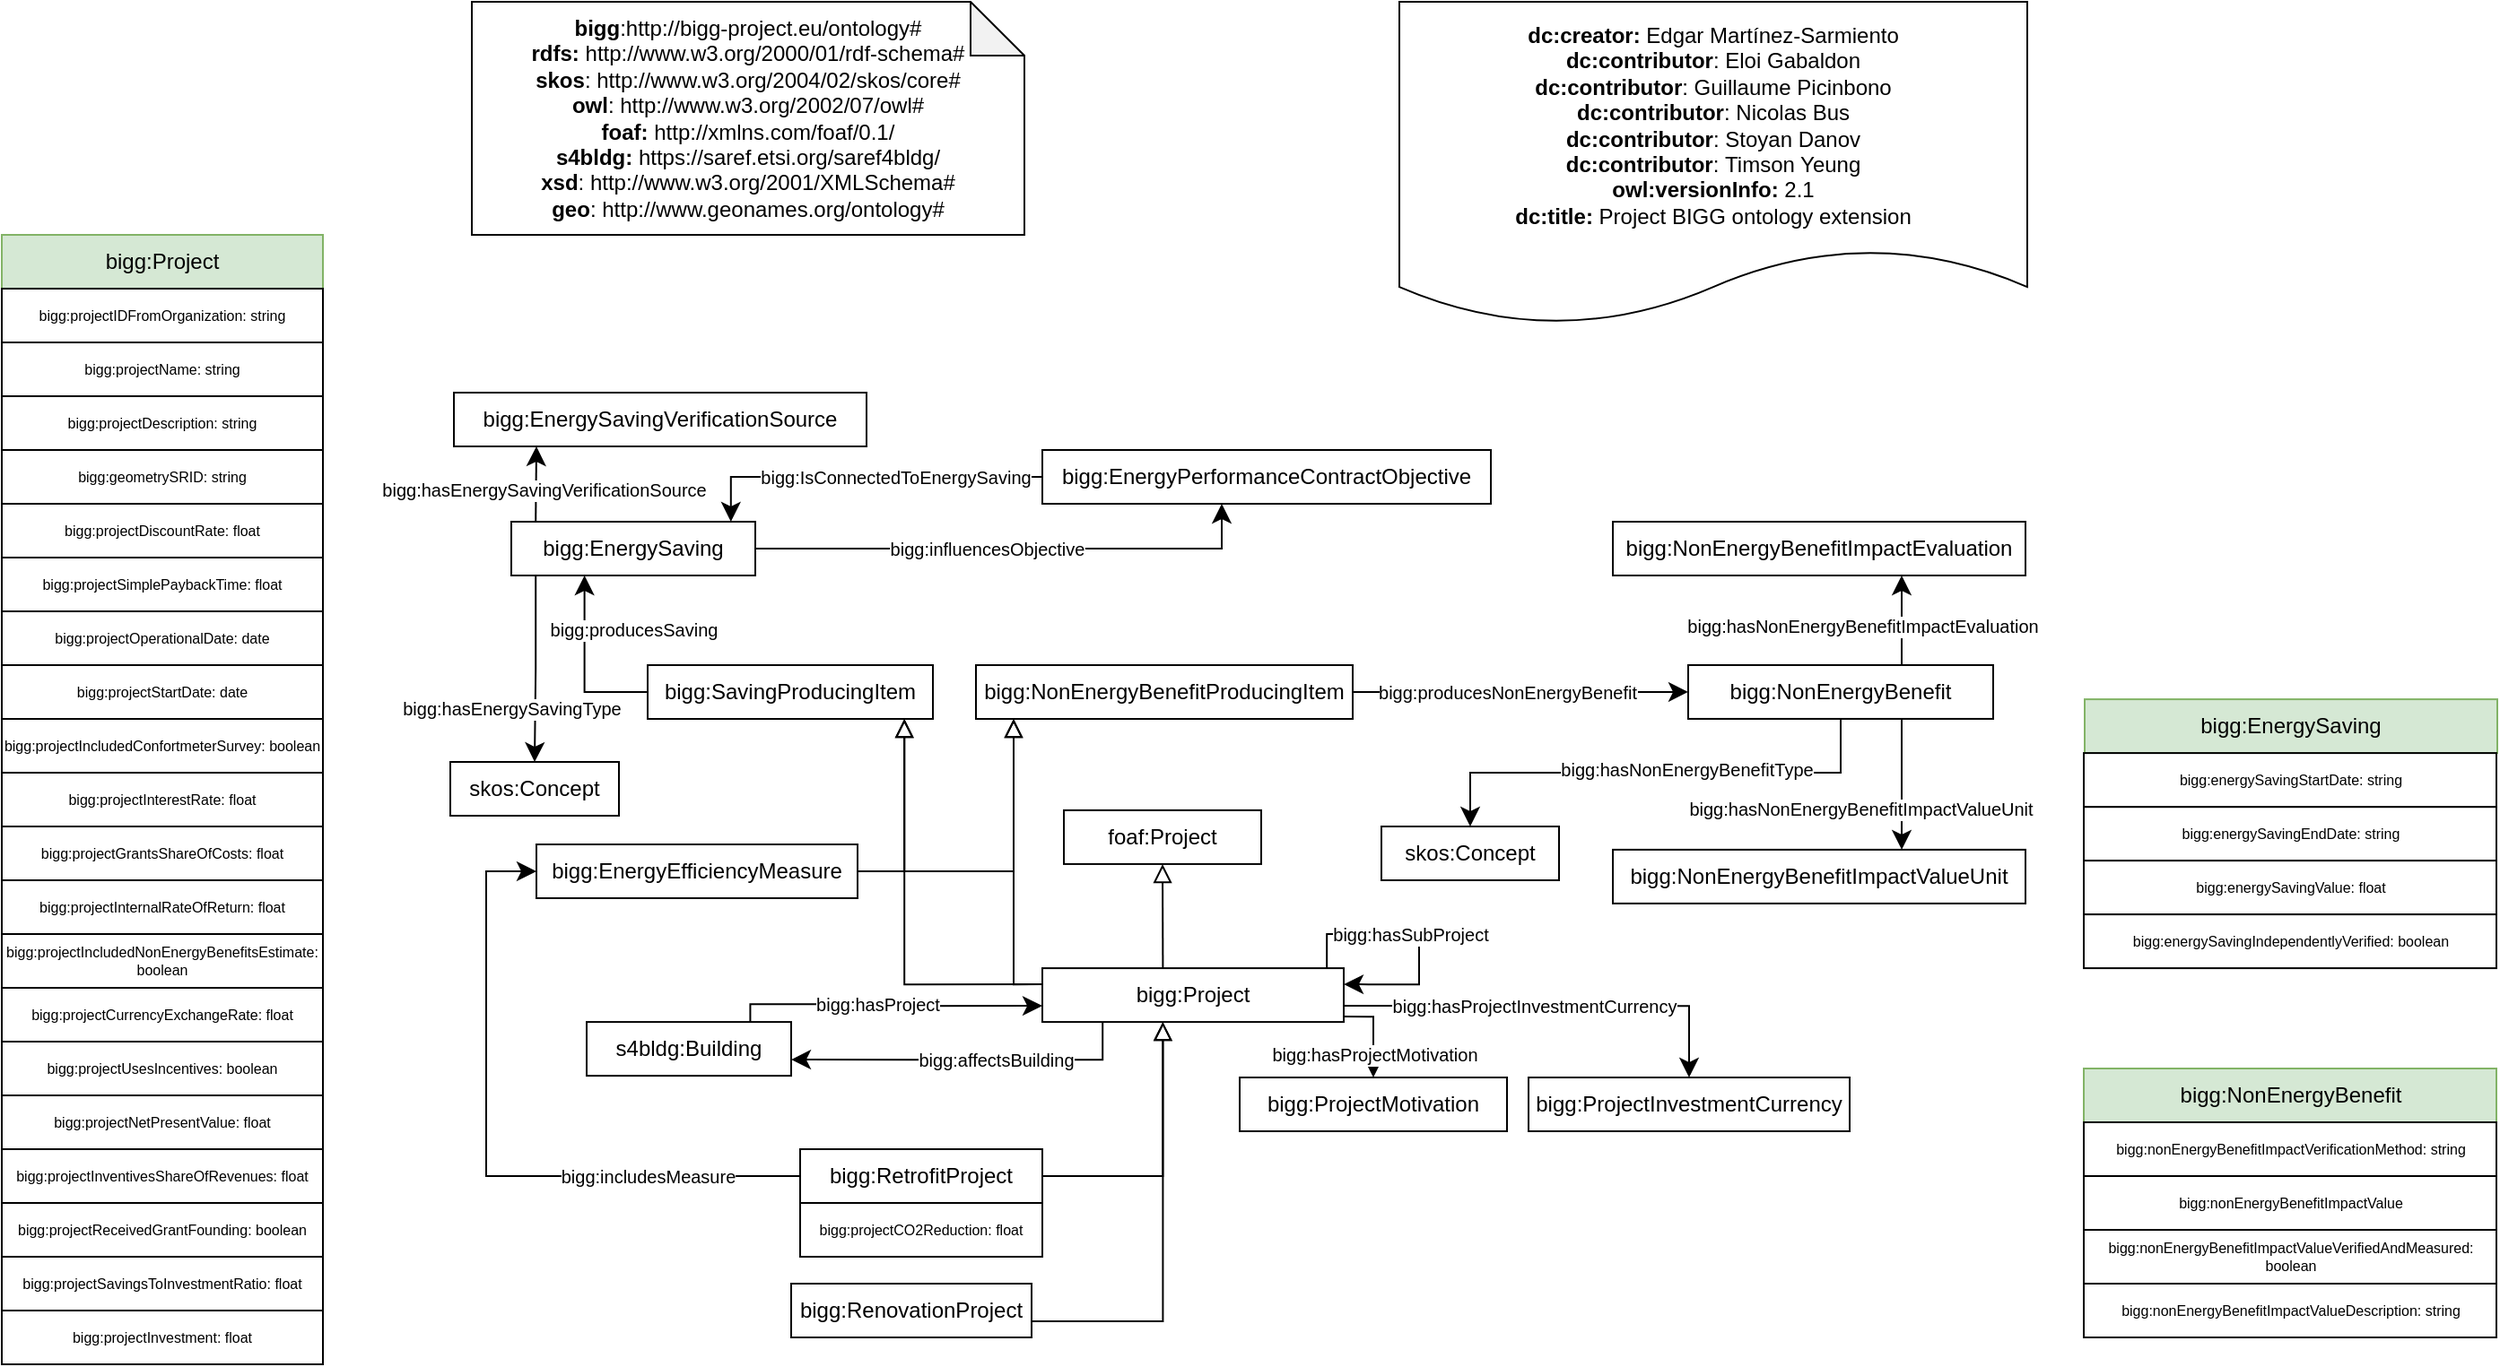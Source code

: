 <mxfile version="20.5.3" type="embed"><diagram id="KgLYHpspB5AZDMCy-aYB" name="Page-1"><mxGraphModel dx="1916" dy="146" grid="1" gridSize="10" guides="1" tooltips="1" connect="1" arrows="1" fold="1" page="1" pageScale="1" pageWidth="827" pageHeight="1169" math="0" shadow="0"><root><mxCell id="0"/><mxCell id="1" parent="0"/><mxCell id="3" value="&lt;div&gt;&lt;b&gt;bigg&lt;/b&gt;:http://bigg-project.eu/ontology#&lt;/div&gt;&lt;div&gt;&lt;/div&gt;&lt;b&gt;rdfs:&lt;/b&gt; http://www.w3.org/2000/01/rdf-schema#&lt;br&gt;&lt;div&gt;&lt;span style=&quot;background-color: initial;&quot;&gt;&lt;b&gt;skos&lt;/b&gt;: http://www.w3.org/2004/02/skos/core#&lt;/span&gt;&lt;br&gt;&lt;/div&gt;&lt;div&gt;&lt;b&gt;owl&lt;/b&gt;: http://www.w3.org/2002/07/owl#&lt;/div&gt;&lt;b&gt;foaf:&amp;nbsp;&lt;/b&gt;http://xmlns.com/foaf/0.1/&lt;br&gt;&lt;b&gt;s4bldg:&amp;nbsp;&lt;/b&gt;https://saref.etsi.org/saref4bldg/&lt;br&gt;&lt;div&gt;&lt;b&gt;xsd&lt;/b&gt;: http://www.w3.org/2001/XMLSchema#&lt;/div&gt;&lt;div&gt;&lt;span style=&quot;background-color: initial;&quot;&gt;&lt;b&gt;geo&lt;/b&gt;: http://www.geonames.org/ontology#&lt;/span&gt;&lt;/div&gt;" style="shape=note;whiteSpace=wrap;html=1;backgroundOutline=1;darkOpacity=0.05;align=center;" parent="1" vertex="1"><mxGeometry x="-418" y="160" width="308" height="130" as="geometry"/></mxCell><mxCell id="189" value="&lt;div style=&quot;&quot;&gt;&lt;b&gt;dc:creator:&lt;/b&gt;&amp;nbsp;Edgar Martínez-Sarmiento&lt;/div&gt;&lt;div style=&quot;&quot;&gt;&lt;b style=&quot;&quot;&gt;dc:contributor&lt;/b&gt;&lt;span style=&quot;&quot;&gt;:&amp;nbsp;Eloi Gabaldon&lt;/span&gt;&lt;/div&gt;&lt;div style=&quot;&quot;&gt;&lt;div style=&quot;&quot;&gt;&lt;b&gt;dc:contributor&lt;/b&gt;:&amp;nbsp;Guillaume Picinbono&lt;br&gt;&lt;/div&gt;&lt;div style=&quot;&quot;&gt;&lt;b&gt;dc:contributor&lt;/b&gt;:&amp;nbsp;Nicolas Bus&lt;br&gt;&lt;/div&gt;&lt;div style=&quot;&quot;&gt;&lt;b&gt;dc:contributor&lt;/b&gt;:&amp;nbsp;Stoyan Danov&lt;br&gt;&lt;/div&gt;&lt;div style=&quot;&quot;&gt;&lt;b&gt;dc:contributor&lt;/b&gt;:&amp;nbsp;Timson Yeung&lt;/div&gt;&lt;div style=&quot;&quot;&gt;&lt;b style=&quot;&quot;&gt;owl:versionInfo:&lt;/b&gt;&lt;span style=&quot;&quot;&gt;&amp;nbsp;2.1&lt;/span&gt;&lt;/div&gt;&lt;/div&gt;&lt;div style=&quot;&quot;&gt;&lt;b&gt;dc:title:&lt;/b&gt;&amp;nbsp;Project BIGG ontology extension&lt;/div&gt;" style="shape=document;whiteSpace=wrap;html=1;boundedLbl=1;labelBackgroundColor=#ffffff;strokeColor=#000000;fontSize=12;fontColor=#000000;size=0.233;align=center;labelPosition=center;verticalLabelPosition=middle;verticalAlign=middle;" parent="1" vertex="1"><mxGeometry x="99" y="160" width="350" height="180" as="geometry"/></mxCell><mxCell id="393" value="bigg:Project" style="rounded=0;whiteSpace=wrap;html=1;snapToPoint=1;points=[[0.1,0],[0.2,0],[0.3,0],[0.4,0],[0.5,0],[0.6,0],[0.7,0],[0.8,0],[0.9,0],[0,0.1],[0,0.3],[0,0.5],[0,0.7],[0,0.9],[0.1,1],[0.2,1],[0.3,1],[0.4,1],[0.5,1],[0.6,1],[0.7,1],[0.8,1],[0.9,1],[1,0.1],[1,0.3],[1,0.5],[1,0.7],[1,0.9]];fillColor=#d5e8d4;strokeColor=#82b366;" parent="1" vertex="1"><mxGeometry x="-680" y="290" width="179" height="30" as="geometry"/></mxCell><mxCell id="394" value="&lt;span style=&quot;font-size: 8px;&quot;&gt;bigg:projectIDFromOrganization: string&lt;/span&gt;" style="rounded=0;whiteSpace=wrap;html=1;snapToPoint=1;points=[[0.1,0],[0.2,0],[0.3,0],[0.4,0],[0.5,0],[0.6,0],[0.7,0],[0.8,0],[0.9,0],[0,0.1],[0,0.3],[0,0.5],[0,0.7],[0,0.9],[0.1,1],[0.2,1],[0.3,1],[0.4,1],[0.5,1],[0.6,1],[0.7,1],[0.8,1],[0.9,1],[1,0.1],[1,0.3],[1,0.5],[1,0.7],[1,0.9]];fontSize=8;" parent="1" vertex="1"><mxGeometry x="-680" y="320.0" width="179" height="30" as="geometry"/></mxCell><mxCell id="395" value="&lt;span style=&quot;font-size: 8px;&quot;&gt;bigg:projectName: string&lt;/span&gt;" style="rounded=0;whiteSpace=wrap;html=1;snapToPoint=1;points=[[0.1,0],[0.2,0],[0.3,0],[0.4,0],[0.5,0],[0.6,0],[0.7,0],[0.8,0],[0.9,0],[0,0.1],[0,0.3],[0,0.5],[0,0.7],[0,0.9],[0.1,1],[0.2,1],[0.3,1],[0.4,1],[0.5,1],[0.6,1],[0.7,1],[0.8,1],[0.9,1],[1,0.1],[1,0.3],[1,0.5],[1,0.7],[1,0.9]];fontSize=8;" parent="1" vertex="1"><mxGeometry x="-680" y="350.0" width="179" height="30" as="geometry"/></mxCell><mxCell id="396" value="&lt;span style=&quot;font-size: 8px;&quot;&gt;bigg:projectDescription: string&lt;/span&gt;" style="rounded=0;whiteSpace=wrap;html=1;snapToPoint=1;points=[[0.1,0],[0.2,0],[0.3,0],[0.4,0],[0.5,0],[0.6,0],[0.7,0],[0.8,0],[0.9,0],[0,0.1],[0,0.3],[0,0.5],[0,0.7],[0,0.9],[0.1,1],[0.2,1],[0.3,1],[0.4,1],[0.5,1],[0.6,1],[0.7,1],[0.8,1],[0.9,1],[1,0.1],[1,0.3],[1,0.5],[1,0.7],[1,0.9]];fontSize=8;" parent="1" vertex="1"><mxGeometry x="-680" y="380.0" width="179" height="30" as="geometry"/></mxCell><mxCell id="397" value="&lt;span style=&quot;font-size: 8px;&quot;&gt;bigg:geometrySRID: string&lt;/span&gt;" style="rounded=0;whiteSpace=wrap;html=1;snapToPoint=1;points=[[0.1,0],[0.2,0],[0.3,0],[0.4,0],[0.5,0],[0.6,0],[0.7,0],[0.8,0],[0.9,0],[0,0.1],[0,0.3],[0,0.5],[0,0.7],[0,0.9],[0.1,1],[0.2,1],[0.3,1],[0.4,1],[0.5,1],[0.6,1],[0.7,1],[0.8,1],[0.9,1],[1,0.1],[1,0.3],[1,0.5],[1,0.7],[1,0.9]];fontSize=8;" parent="1" vertex="1"><mxGeometry x="-680" y="410.0" width="179" height="30" as="geometry"/></mxCell><mxCell id="399" value="&lt;span style=&quot;font-size: 8px;&quot;&gt;bigg:projectDiscountRate: float&lt;/span&gt;" style="rounded=0;whiteSpace=wrap;html=1;snapToPoint=1;points=[[0.1,0],[0.2,0],[0.3,0],[0.4,0],[0.5,0],[0.6,0],[0.7,0],[0.8,0],[0.9,0],[0,0.1],[0,0.3],[0,0.5],[0,0.7],[0,0.9],[0.1,1],[0.2,1],[0.3,1],[0.4,1],[0.5,1],[0.6,1],[0.7,1],[0.8,1],[0.9,1],[1,0.1],[1,0.3],[1,0.5],[1,0.7],[1,0.9]];fontSize=8;" parent="1" vertex="1"><mxGeometry x="-680" y="440" width="179" height="30" as="geometry"/></mxCell><mxCell id="400" value="&lt;span style=&quot;font-size: 8px;&quot;&gt;bigg:projectSimplePaybackTime: float&lt;/span&gt;" style="rounded=0;whiteSpace=wrap;html=1;snapToPoint=1;points=[[0.1,0],[0.2,0],[0.3,0],[0.4,0],[0.5,0],[0.6,0],[0.7,0],[0.8,0],[0.9,0],[0,0.1],[0,0.3],[0,0.5],[0,0.7],[0,0.9],[0.1,1],[0.2,1],[0.3,1],[0.4,1],[0.5,1],[0.6,1],[0.7,1],[0.8,1],[0.9,1],[1,0.1],[1,0.3],[1,0.5],[1,0.7],[1,0.9]];fontSize=8;" parent="1" vertex="1"><mxGeometry x="-680" y="470" width="179" height="30" as="geometry"/></mxCell><mxCell id="401" value="&lt;span style=&quot;font-size: 8px;&quot;&gt;bigg:projectOperationalDate: date&lt;/span&gt;" style="rounded=0;whiteSpace=wrap;html=1;snapToPoint=1;points=[[0.1,0],[0.2,0],[0.3,0],[0.4,0],[0.5,0],[0.6,0],[0.7,0],[0.8,0],[0.9,0],[0,0.1],[0,0.3],[0,0.5],[0,0.7],[0,0.9],[0.1,1],[0.2,1],[0.3,1],[0.4,1],[0.5,1],[0.6,1],[0.7,1],[0.8,1],[0.9,1],[1,0.1],[1,0.3],[1,0.5],[1,0.7],[1,0.9]];fontSize=8;" parent="1" vertex="1"><mxGeometry x="-680" y="500" width="179" height="30" as="geometry"/></mxCell><mxCell id="402" value="&lt;span style=&quot;font-size: 8px;&quot;&gt;bigg:projectStartDate: date&lt;/span&gt;" style="rounded=0;whiteSpace=wrap;html=1;snapToPoint=1;points=[[0.1,0],[0.2,0],[0.3,0],[0.4,0],[0.5,0],[0.6,0],[0.7,0],[0.8,0],[0.9,0],[0,0.1],[0,0.3],[0,0.5],[0,0.7],[0,0.9],[0.1,1],[0.2,1],[0.3,1],[0.4,1],[0.5,1],[0.6,1],[0.7,1],[0.8,1],[0.9,1],[1,0.1],[1,0.3],[1,0.5],[1,0.7],[1,0.9]];fontSize=8;" parent="1" vertex="1"><mxGeometry x="-680" y="530" width="179" height="30" as="geometry"/></mxCell><mxCell id="403" value="&lt;span style=&quot;font-size: 8px;&quot;&gt;bigg:projectIncludedConfortmeterSurvey: boolean&lt;/span&gt;" style="rounded=0;whiteSpace=wrap;html=1;snapToPoint=1;points=[[0.1,0],[0.2,0],[0.3,0],[0.4,0],[0.5,0],[0.6,0],[0.7,0],[0.8,0],[0.9,0],[0,0.1],[0,0.3],[0,0.5],[0,0.7],[0,0.9],[0.1,1],[0.2,1],[0.3,1],[0.4,1],[0.5,1],[0.6,1],[0.7,1],[0.8,1],[0.9,1],[1,0.1],[1,0.3],[1,0.5],[1,0.7],[1,0.9]];fontSize=8;" parent="1" vertex="1"><mxGeometry x="-680" y="560" width="179" height="30" as="geometry"/></mxCell><mxCell id="404" value="&lt;span style=&quot;font-size: 8px;&quot;&gt;bigg:projectInterestRate: float&lt;/span&gt;" style="rounded=0;whiteSpace=wrap;html=1;snapToPoint=1;points=[[0.1,0],[0.2,0],[0.3,0],[0.4,0],[0.5,0],[0.6,0],[0.7,0],[0.8,0],[0.9,0],[0,0.1],[0,0.3],[0,0.5],[0,0.7],[0,0.9],[0.1,1],[0.2,1],[0.3,1],[0.4,1],[0.5,1],[0.6,1],[0.7,1],[0.8,1],[0.9,1],[1,0.1],[1,0.3],[1,0.5],[1,0.7],[1,0.9]];fontSize=8;" parent="1" vertex="1"><mxGeometry x="-680" y="590" width="179" height="30" as="geometry"/></mxCell><mxCell id="405" value="&lt;span style=&quot;font-size: 8px;&quot;&gt;bigg:projectGrantsShareOfCosts: float&lt;/span&gt;" style="rounded=0;whiteSpace=wrap;html=1;snapToPoint=1;points=[[0.1,0],[0.2,0],[0.3,0],[0.4,0],[0.5,0],[0.6,0],[0.7,0],[0.8,0],[0.9,0],[0,0.1],[0,0.3],[0,0.5],[0,0.7],[0,0.9],[0.1,1],[0.2,1],[0.3,1],[0.4,1],[0.5,1],[0.6,1],[0.7,1],[0.8,1],[0.9,1],[1,0.1],[1,0.3],[1,0.5],[1,0.7],[1,0.9]];fontSize=8;" parent="1" vertex="1"><mxGeometry x="-680" y="620" width="179" height="30" as="geometry"/></mxCell><mxCell id="406" value="&lt;span style=&quot;font-size: 8px;&quot;&gt;bigg:projectInternalRateOfReturn: float&lt;/span&gt;" style="rounded=0;whiteSpace=wrap;html=1;snapToPoint=1;points=[[0.1,0],[0.2,0],[0.3,0],[0.4,0],[0.5,0],[0.6,0],[0.7,0],[0.8,0],[0.9,0],[0,0.1],[0,0.3],[0,0.5],[0,0.7],[0,0.9],[0.1,1],[0.2,1],[0.3,1],[0.4,1],[0.5,1],[0.6,1],[0.7,1],[0.8,1],[0.9,1],[1,0.1],[1,0.3],[1,0.5],[1,0.7],[1,0.9]];fontSize=8;" parent="1" vertex="1"><mxGeometry x="-680" y="650" width="179" height="30" as="geometry"/></mxCell><mxCell id="407" value="&lt;span style=&quot;font-size: 8px;&quot;&gt;bigg:projectIncludedNonEnergyBenefitsEstimate: boolean&lt;/span&gt;" style="rounded=0;whiteSpace=wrap;html=1;snapToPoint=1;points=[[0.1,0],[0.2,0],[0.3,0],[0.4,0],[0.5,0],[0.6,0],[0.7,0],[0.8,0],[0.9,0],[0,0.1],[0,0.3],[0,0.5],[0,0.7],[0,0.9],[0.1,1],[0.2,1],[0.3,1],[0.4,1],[0.5,1],[0.6,1],[0.7,1],[0.8,1],[0.9,1],[1,0.1],[1,0.3],[1,0.5],[1,0.7],[1,0.9]];fontSize=8;" parent="1" vertex="1"><mxGeometry x="-680" y="680" width="179" height="30" as="geometry"/></mxCell><mxCell id="408" value="&lt;span style=&quot;font-size: 8px;&quot;&gt;bigg:projectCurrencyExchangeRate: float&lt;/span&gt;" style="rounded=0;whiteSpace=wrap;html=1;snapToPoint=1;points=[[0.1,0],[0.2,0],[0.3,0],[0.4,0],[0.5,0],[0.6,0],[0.7,0],[0.8,0],[0.9,0],[0,0.1],[0,0.3],[0,0.5],[0,0.7],[0,0.9],[0.1,1],[0.2,1],[0.3,1],[0.4,1],[0.5,1],[0.6,1],[0.7,1],[0.8,1],[0.9,1],[1,0.1],[1,0.3],[1,0.5],[1,0.7],[1,0.9]];fontSize=8;" parent="1" vertex="1"><mxGeometry x="-680" y="710" width="179" height="30" as="geometry"/></mxCell><mxCell id="409" value="&lt;span style=&quot;font-size: 8px;&quot;&gt;bigg:projectUsesIncentives: boolean&lt;/span&gt;" style="rounded=0;whiteSpace=wrap;html=1;snapToPoint=1;points=[[0.1,0],[0.2,0],[0.3,0],[0.4,0],[0.5,0],[0.6,0],[0.7,0],[0.8,0],[0.9,0],[0,0.1],[0,0.3],[0,0.5],[0,0.7],[0,0.9],[0.1,1],[0.2,1],[0.3,1],[0.4,1],[0.5,1],[0.6,1],[0.7,1],[0.8,1],[0.9,1],[1,0.1],[1,0.3],[1,0.5],[1,0.7],[1,0.9]];fontSize=8;" parent="1" vertex="1"><mxGeometry x="-680" y="740" width="179" height="30" as="geometry"/></mxCell><mxCell id="410" value="&lt;span style=&quot;font-size: 8px;&quot;&gt;bigg:projectNetPresentValue: float&lt;/span&gt;" style="rounded=0;whiteSpace=wrap;html=1;snapToPoint=1;points=[[0.1,0],[0.2,0],[0.3,0],[0.4,0],[0.5,0],[0.6,0],[0.7,0],[0.8,0],[0.9,0],[0,0.1],[0,0.3],[0,0.5],[0,0.7],[0,0.9],[0.1,1],[0.2,1],[0.3,1],[0.4,1],[0.5,1],[0.6,1],[0.7,1],[0.8,1],[0.9,1],[1,0.1],[1,0.3],[1,0.5],[1,0.7],[1,0.9]];fontSize=8;" parent="1" vertex="1"><mxGeometry x="-680" y="770" width="179" height="30" as="geometry"/></mxCell><mxCell id="411" value="&lt;span style=&quot;font-size: 8px;&quot;&gt;bigg:projectInventivesShareOfRevenues: float&lt;/span&gt;" style="rounded=0;whiteSpace=wrap;html=1;snapToPoint=1;points=[[0.1,0],[0.2,0],[0.3,0],[0.4,0],[0.5,0],[0.6,0],[0.7,0],[0.8,0],[0.9,0],[0,0.1],[0,0.3],[0,0.5],[0,0.7],[0,0.9],[0.1,1],[0.2,1],[0.3,1],[0.4,1],[0.5,1],[0.6,1],[0.7,1],[0.8,1],[0.9,1],[1,0.1],[1,0.3],[1,0.5],[1,0.7],[1,0.9]];fontSize=8;" parent="1" vertex="1"><mxGeometry x="-680" y="800" width="179" height="30" as="geometry"/></mxCell><mxCell id="412" value="&lt;span style=&quot;font-size: 8px;&quot;&gt;bigg:projectReceivedGrantFounding: boolean&lt;/span&gt;" style="rounded=0;whiteSpace=wrap;html=1;snapToPoint=1;points=[[0.1,0],[0.2,0],[0.3,0],[0.4,0],[0.5,0],[0.6,0],[0.7,0],[0.8,0],[0.9,0],[0,0.1],[0,0.3],[0,0.5],[0,0.7],[0,0.9],[0.1,1],[0.2,1],[0.3,1],[0.4,1],[0.5,1],[0.6,1],[0.7,1],[0.8,1],[0.9,1],[1,0.1],[1,0.3],[1,0.5],[1,0.7],[1,0.9]];fontSize=8;" parent="1" vertex="1"><mxGeometry x="-680" y="830" width="179" height="30" as="geometry"/></mxCell><mxCell id="413" value="&lt;span style=&quot;font-size: 8px;&quot;&gt;bigg:projectSavingsToInvestmentRatio: float&lt;/span&gt;" style="rounded=0;whiteSpace=wrap;html=1;snapToPoint=1;points=[[0.1,0],[0.2,0],[0.3,0],[0.4,0],[0.5,0],[0.6,0],[0.7,0],[0.8,0],[0.9,0],[0,0.1],[0,0.3],[0,0.5],[0,0.7],[0,0.9],[0.1,1],[0.2,1],[0.3,1],[0.4,1],[0.5,1],[0.6,1],[0.7,1],[0.8,1],[0.9,1],[1,0.1],[1,0.3],[1,0.5],[1,0.7],[1,0.9]];fontSize=8;" parent="1" vertex="1"><mxGeometry x="-680" y="860" width="179" height="30" as="geometry"/></mxCell><mxCell id="414" value="&lt;span style=&quot;font-size: 8px;&quot;&gt;bigg:projectInvestment: float&lt;/span&gt;" style="rounded=0;whiteSpace=wrap;html=1;snapToPoint=1;points=[[0.1,0],[0.2,0],[0.3,0],[0.4,0],[0.5,0],[0.6,0],[0.7,0],[0.8,0],[0.9,0],[0,0.1],[0,0.3],[0,0.5],[0,0.7],[0,0.9],[0.1,1],[0.2,1],[0.3,1],[0.4,1],[0.5,1],[0.6,1],[0.7,1],[0.8,1],[0.9,1],[1,0.1],[1,0.3],[1,0.5],[1,0.7],[1,0.9]];fontSize=8;" parent="1" vertex="1"><mxGeometry x="-680" y="890" width="179" height="30" as="geometry"/></mxCell><mxCell id="416" value="&lt;span style=&quot;font-size: 8px;&quot;&gt;bigg:projectCO2Reduction: float&lt;/span&gt;" style="rounded=0;whiteSpace=wrap;html=1;snapToPoint=1;points=[[0.1,0],[0.2,0],[0.3,0],[0.4,0],[0.5,0],[0.6,0],[0.7,0],[0.8,0],[0.9,0],[0,0.1],[0,0.3],[0,0.5],[0,0.7],[0,0.9],[0.1,1],[0.2,1],[0.3,1],[0.4,1],[0.5,1],[0.6,1],[0.7,1],[0.8,1],[0.9,1],[1,0.1],[1,0.3],[1,0.5],[1,0.7],[1,0.9]];fontSize=8;" parent="1" vertex="1"><mxGeometry x="-235" y="830" width="135" height="30" as="geometry"/></mxCell><mxCell id="418" value="s4bldg:Building" style="rounded=0;whiteSpace=wrap;html=1;snapToPoint=1;points=[[0.1,0],[0.2,0],[0.3,0],[0.4,0],[0.5,0],[0.6,0],[0.7,0],[0.8,0],[0.9,0],[0,0.1],[0,0.3],[0,0.5],[0,0.7],[0,0.9],[0.1,1],[0.2,1],[0.3,1],[0.4,1],[0.5,1],[0.6,1],[0.7,1],[0.8,1],[0.9,1],[1,0.1],[1,0.3],[1,0.5],[1,0.7],[1,0.9]];" parent="1" vertex="1"><mxGeometry x="-354" y="729.05" width="114" height="30" as="geometry"/></mxCell><mxCell id="419" value="bigg:Project" style="rounded=0;whiteSpace=wrap;html=1;snapToPoint=1;points=[[0.1,0],[0.2,0],[0.3,0],[0.4,0],[0.5,0],[0.6,0],[0.7,0],[0.8,0],[0.9,0],[0,0.1],[0,0.3],[0,0.5],[0,0.7],[0,0.9],[0.1,1],[0.2,1],[0.3,1],[0.4,1],[0.5,1],[0.6,1],[0.7,1],[0.8,1],[0.9,1],[1,0.1],[1,0.3],[1,0.5],[1,0.7],[1,0.9]];" parent="1" vertex="1"><mxGeometry x="-100" y="699.05" width="168" height="30" as="geometry"/></mxCell><mxCell id="420" value="" style="endArrow=classic;html=1;endSize=8;arcSize=0;rounded=0;fontFamily=Helvetica;fontSize=10;fontColor=#000000;entryX=0;entryY=0.7;entryDx=0;entryDy=0;exitX=0.8;exitY=0;exitDx=0;exitDy=0;edgeStyle=orthogonalEdgeStyle;" parent="1" source="418" target="419" edge="1"><mxGeometry width="50" height="50" relative="1" as="geometry"><mxPoint x="-26.11" y="934.05" as="sourcePoint"/><mxPoint x="-27" y="754.05" as="targetPoint"/></mxGeometry></mxCell><mxCell id="421" value="&lt;div&gt;bigg:hasProject&lt;/div&gt;" style="text;html=1;align=center;verticalAlign=middle;resizable=0;points=[];labelBackgroundColor=#ffffff;fontFamily=Helvetica;fontSize=10;fontColor=#000000;" parent="420" vertex="1" connectable="0"><mxGeometry x="-0.127" relative="1" as="geometry"><mxPoint x="4.17" as="offset"/></mxGeometry></mxCell><mxCell id="422" value="" style="endArrow=classic;html=1;endSize=8;arcSize=0;rounded=0;fontFamily=Helvetica;fontSize=10;fontColor=#000000;exitX=0.2;exitY=1;exitDx=0;exitDy=0;entryX=1;entryY=0.7;entryDx=0;entryDy=0;edgeStyle=orthogonalEdgeStyle;" parent="1" source="419" target="418" edge="1"><mxGeometry width="50" height="50" relative="1" as="geometry"><mxPoint x="-156" y="898.05" as="sourcePoint"/><mxPoint x="-25" y="959.05" as="targetPoint"/></mxGeometry></mxCell><mxCell id="423" value="&lt;div&gt;bigg:affectsBuilding&lt;/div&gt;" style="text;html=1;align=center;verticalAlign=middle;resizable=0;points=[];labelBackgroundColor=#ffffff;fontFamily=Helvetica;fontSize=10;fontColor=#000000;" parent="422" vertex="1" connectable="0"><mxGeometry x="-0.127" relative="1" as="geometry"><mxPoint x="4.17" as="offset"/></mxGeometry></mxCell><mxCell id="425" value="bigg:RetrofitProject" style="rounded=0;whiteSpace=wrap;html=1;snapToPoint=1;points=[[0.1,0],[0.2,0],[0.3,0],[0.4,0],[0.5,0],[0.6,0],[0.7,0],[0.8,0],[0.9,0],[0,0.1],[0,0.3],[0,0.5],[0,0.7],[0,0.9],[0.1,1],[0.2,1],[0.3,1],[0.4,1],[0.5,1],[0.6,1],[0.7,1],[0.8,1],[0.9,1],[1,0.1],[1,0.3],[1,0.5],[1,0.7],[1,0.9]];" parent="1" vertex="1"><mxGeometry x="-235" y="800" width="135" height="30" as="geometry"/></mxCell><mxCell id="426" value="bigg:RenovationProject" style="rounded=0;whiteSpace=wrap;html=1;snapToPoint=1;points=[[0.1,0],[0.2,0],[0.3,0],[0.4,0],[0.5,0],[0.6,0],[0.7,0],[0.8,0],[0.9,0],[0,0.1],[0,0.3],[0,0.5],[0,0.7],[0,0.9],[0.1,1],[0.2,1],[0.3,1],[0.4,1],[0.5,1],[0.6,1],[0.7,1],[0.8,1],[0.9,1],[1,0.1],[1,0.3],[1,0.5],[1,0.7],[1,0.9]];" parent="1" vertex="1"><mxGeometry x="-240" y="875" width="134" height="30" as="geometry"/></mxCell><mxCell id="427" value="" style="endArrow=block;html=1;fontColor=#000099;endFill=0;endSize=8;arcSize=0;rounded=0;edgeStyle=orthogonalEdgeStyle;exitX=1;exitY=0.5;exitDx=0;exitDy=0;entryX=0.4;entryY=1;entryDx=0;entryDy=0;" parent="1" source="425" target="419" edge="1"><mxGeometry width="50" height="50" relative="1" as="geometry"><mxPoint x="414.5" y="479.05" as="sourcePoint"/><mxPoint x="-21.5" y="459.05" as="targetPoint"/></mxGeometry></mxCell><mxCell id="428" value="" style="endArrow=block;html=1;fontColor=#000099;exitX=1;exitY=0.7;exitDx=0;exitDy=0;endFill=0;endSize=8;arcSize=0;rounded=0;entryX=0.4;entryY=1;entryDx=0;entryDy=0;edgeStyle=orthogonalEdgeStyle;" parent="1" source="426" target="419" edge="1"><mxGeometry width="50" height="50" relative="1" as="geometry"><mxPoint x="-571.5" y="840" as="sourcePoint"/><mxPoint x="-70" y="730" as="targetPoint"/></mxGeometry></mxCell><mxCell id="433" value="" style="endArrow=classic;html=1;endSize=8;arcSize=0;rounded=0;fontFamily=Helvetica;fontSize=10;fontColor=#000000;exitX=0.944;exitY=0.017;exitDx=0;exitDy=0;edgeStyle=orthogonalEdgeStyle;entryX=1;entryY=0.3;entryDx=0;entryDy=0;exitPerimeter=0;" parent="1" source="419" target="419" edge="1"><mxGeometry width="50" height="50" relative="1" as="geometry"><mxPoint x="199.0" y="719.05" as="sourcePoint"/><mxPoint x="91" y="714.05" as="targetPoint"/><Array as="points"><mxPoint x="58" y="680"/><mxPoint x="110" y="680"/><mxPoint x="110" y="708"/></Array></mxGeometry></mxCell><mxCell id="434" value="&lt;div&gt;bigg:hasSubProject&lt;/div&gt;" style="text;html=1;align=center;verticalAlign=middle;resizable=0;points=[];labelBackgroundColor=#ffffff;fontFamily=Helvetica;fontSize=10;fontColor=#000000;" parent="433" vertex="1" connectable="0"><mxGeometry x="-0.127" relative="1" as="geometry"><mxPoint x="4.17" as="offset"/></mxGeometry></mxCell><mxCell id="436" value="bigg:ProjectInvestmentCurrency" style="rounded=0;whiteSpace=wrap;html=1;snapToPoint=1;points=[[0.1,0],[0.2,0],[0.3,0],[0.4,0],[0.5,0],[0.6,0],[0.7,0],[0.8,0],[0.9,0],[0,0.1],[0,0.3],[0,0.5],[0,0.7],[0,0.9],[0.1,1],[0.2,1],[0.3,1],[0.4,1],[0.5,1],[0.6,1],[0.7,1],[0.8,1],[0.9,1],[1,0.1],[1,0.3],[1,0.5],[1,0.7],[1,0.9]];" parent="1" vertex="1"><mxGeometry x="171" y="760" width="179" height="30" as="geometry"/></mxCell><mxCell id="437" value="" style="endArrow=classic;html=1;endSize=8;arcSize=0;rounded=0;fontFamily=Helvetica;fontSize=10;fontColor=#000000;entryX=0.5;entryY=0;entryDx=0;entryDy=0;edgeStyle=orthogonalEdgeStyle;exitX=1;exitY=0.7;exitDx=0;exitDy=0;" parent="1" source="419" target="436" edge="1"><mxGeometry width="50" height="50" relative="1" as="geometry"><mxPoint x="68" y="444.05" as="sourcePoint"/><mxPoint x="-125" y="844.05" as="targetPoint"/></mxGeometry></mxCell><mxCell id="438" value="&lt;div&gt;bigg:hasProjectInvestmentCurrency&lt;/div&gt;" style="text;html=1;align=center;verticalAlign=middle;resizable=0;points=[];labelBackgroundColor=#ffffff;fontFamily=Helvetica;fontSize=10;fontColor=#000000;" parent="437" vertex="1" connectable="0"><mxGeometry x="-0.127" relative="1" as="geometry"><mxPoint x="4.17" as="offset"/></mxGeometry></mxCell><mxCell id="440" value="bigg:ProjectMotivation" style="rounded=0;whiteSpace=wrap;html=1;snapToPoint=1;points=[[0.1,0],[0.2,0],[0.3,0],[0.4,0],[0.5,0],[0.6,0],[0.7,0],[0.8,0],[0.9,0],[0,0.1],[0,0.3],[0,0.5],[0,0.7],[0,0.9],[0.1,1],[0.2,1],[0.3,1],[0.4,1],[0.5,1],[0.6,1],[0.7,1],[0.8,1],[0.9,1],[1,0.1],[1,0.3],[1,0.5],[1,0.7],[1,0.9]];" parent="1" vertex="1"><mxGeometry x="10" y="760" width="149" height="30" as="geometry"/></mxCell><mxCell id="441" value="" style="endArrow=classic;html=1;endSize=8;arcSize=0;rounded=0;fontFamily=Helvetica;fontSize=10;fontColor=#000000;entryX=0.5;entryY=0;entryDx=0;entryDy=0;exitX=1;exitY=0.9;exitDx=0;exitDy=0;edgeStyle=orthogonalEdgeStyle;" parent="1" source="419" target="440" edge="1"><mxGeometry width="50" height="50" relative="1" as="geometry"><mxPoint x="68" y="444.05" as="sourcePoint"/><mxPoint x="265" y="434.05" as="targetPoint"/></mxGeometry></mxCell><mxCell id="442" value="&lt;div&gt;bigg:hasProjectMotivation&lt;/div&gt;" style="text;html=1;align=center;verticalAlign=middle;resizable=0;points=[];labelBackgroundColor=#ffffff;fontFamily=Helvetica;fontSize=10;fontColor=#000000;" parent="441" vertex="1" connectable="0"><mxGeometry x="-0.127" relative="1" as="geometry"><mxPoint y="15" as="offset"/></mxGeometry></mxCell><mxCell id="443" value="bigg:EnergyEfficiencyMeasure" style="rounded=0;whiteSpace=wrap;html=1;snapToPoint=1;points=[[0.1,0],[0.2,0],[0.3,0],[0.4,0],[0.5,0],[0.6,0],[0.7,0],[0.8,0],[0.9,0],[0,0.1],[0,0.3],[0,0.5],[0,0.7],[0,0.9],[0.1,1],[0.2,1],[0.3,1],[0.4,1],[0.5,1],[0.6,1],[0.7,1],[0.8,1],[0.9,1],[1,0.1],[1,0.3],[1,0.5],[1,0.7],[1,0.9]];" parent="1" vertex="1"><mxGeometry x="-382" y="630" width="179" height="30" as="geometry"/></mxCell><mxCell id="455" value="" style="endArrow=classic;html=1;endSize=8;arcSize=0;rounded=0;fontFamily=Helvetica;fontSize=10;fontColor=#000000;entryX=0;entryY=0.5;entryDx=0;entryDy=0;exitX=0;exitY=0.5;exitDx=0;exitDy=0;edgeStyle=orthogonalEdgeStyle;" parent="1" source="425" target="443" edge="1"><mxGeometry width="50" height="50" relative="1" as="geometry"><mxPoint x="129.55" y="690" as="sourcePoint"/><mxPoint x="-14.45" y="550" as="targetPoint"/><Array as="points"><mxPoint x="-410" y="815"/><mxPoint x="-410" y="645"/></Array></mxGeometry></mxCell><mxCell id="456" value="&lt;div&gt;bigg:includesMeasure&lt;/div&gt;" style="text;html=1;align=center;verticalAlign=middle;resizable=0;points=[];labelBackgroundColor=#ffffff;fontFamily=Helvetica;fontSize=10;fontColor=#000000;" parent="455" vertex="1" connectable="0"><mxGeometry x="-0.127" relative="1" as="geometry"><mxPoint x="78" as="offset"/></mxGeometry></mxCell><mxCell id="459" value="bigg:SavingProducingItem" style="rounded=0;whiteSpace=wrap;html=1;snapToPoint=1;points=[[0.1,0],[0.2,0],[0.3,0],[0.4,0],[0.5,0],[0.6,0],[0.7,0],[0.8,0],[0.9,0],[0,0.1],[0,0.3],[0,0.5],[0,0.7],[0,0.9],[0.1,1],[0.2,1],[0.3,1],[0.4,1],[0.5,1],[0.6,1],[0.7,1],[0.8,1],[0.9,1],[1,0.1],[1,0.3],[1,0.5],[1,0.7],[1,0.9]];" parent="1" vertex="1"><mxGeometry x="-320" y="530" width="159" height="30" as="geometry"/></mxCell><mxCell id="460" value="bigg:NonEnergyBenefitProducingItem" style="rounded=0;whiteSpace=wrap;html=1;snapToPoint=1;points=[[0.1,0],[0.2,0],[0.3,0],[0.4,0],[0.5,0],[0.6,0],[0.7,0],[0.8,0],[0.9,0],[0,0.1],[0,0.3],[0,0.5],[0,0.7],[0,0.9],[0.1,1],[0.2,1],[0.3,1],[0.4,1],[0.5,1],[0.6,1],[0.7,1],[0.8,1],[0.9,1],[1,0.1],[1,0.3],[1,0.5],[1,0.7],[1,0.9]];" parent="1" vertex="1"><mxGeometry x="-137" y="530" width="210" height="30" as="geometry"/></mxCell><mxCell id="461" value="" style="endArrow=block;html=1;fontColor=#000099;exitX=1;exitY=0.5;exitDx=0;exitDy=0;endFill=0;endSize=8;arcSize=0;rounded=0;edgeStyle=orthogonalEdgeStyle;entryX=0.1;entryY=1;entryDx=0;entryDy=0;" parent="1" source="443" target="460" edge="1"><mxGeometry width="50" height="50" relative="1" as="geometry"><mxPoint x="23.5" y="500" as="sourcePoint"/><mxPoint x="167.5" y="430" as="targetPoint"/></mxGeometry></mxCell><mxCell id="462" value="" style="endArrow=block;html=1;fontColor=#000099;endFill=0;endSize=8;arcSize=0;rounded=0;exitX=1;exitY=0.5;exitDx=0;exitDy=0;edgeStyle=orthogonalEdgeStyle;entryX=0.9;entryY=1;entryDx=0;entryDy=0;" parent="1" source="443" target="459" edge="1"><mxGeometry width="50" height="50" relative="1" as="geometry"><mxPoint x="-4.45" y="530" as="sourcePoint"/><mxPoint x="-170" y="560" as="targetPoint"/></mxGeometry></mxCell><mxCell id="463" value="" style="endArrow=block;html=1;fontColor=#000099;endFill=0;endSize=8;arcSize=0;rounded=0;entryX=0.1;entryY=1;entryDx=0;entryDy=0;edgeStyle=orthogonalEdgeStyle;exitX=0;exitY=0.3;exitDx=0;exitDy=0;" parent="1" source="419" target="460" edge="1"><mxGeometry width="50" height="50" relative="1" as="geometry"><mxPoint x="430" y="480" as="sourcePoint"/><mxPoint x="239" y="300" as="targetPoint"/></mxGeometry></mxCell><mxCell id="464" value="" style="endArrow=block;html=1;fontColor=#000099;endFill=0;endSize=8;arcSize=0;rounded=0;entryX=0.9;entryY=1;entryDx=0;entryDy=0;exitX=0;exitY=0.3;exitDx=0;exitDy=0;edgeStyle=orthogonalEdgeStyle;" parent="1" source="419" target="459" edge="1"><mxGeometry width="50" height="50" relative="1" as="geometry"><mxPoint x="157.5" y="390" as="sourcePoint"/><mxPoint x="239" y="300" as="targetPoint"/></mxGeometry></mxCell><mxCell id="465" value="bigg:NonEnergyBenefit" style="rounded=0;whiteSpace=wrap;html=1;snapToPoint=1;points=[[0.1,0],[0.2,0],[0.3,0],[0.4,0],[0.5,0],[0.6,0],[0.7,0],[0.8,0],[0.9,0],[0,0.1],[0,0.3],[0,0.5],[0,0.7],[0,0.9],[0.1,1],[0.2,1],[0.3,1],[0.4,1],[0.5,1],[0.6,1],[0.7,1],[0.8,1],[0.9,1],[1,0.1],[1,0.3],[1,0.5],[1,0.7],[1,0.9]];fillColor=#d5e8d4;strokeColor=#82b366;" parent="1" vertex="1"><mxGeometry x="480.5" y="755" width="230" height="30" as="geometry"/></mxCell><mxCell id="466" value="bigg:EnergySaving" style="rounded=0;whiteSpace=wrap;html=1;snapToPoint=1;points=[[0.1,0],[0.2,0],[0.3,0],[0.4,0],[0.5,0],[0.6,0],[0.7,0],[0.8,0],[0.9,0],[0,0.1],[0,0.3],[0,0.5],[0,0.7],[0,0.9],[0.1,1],[0.2,1],[0.3,1],[0.4,1],[0.5,1],[0.6,1],[0.7,1],[0.8,1],[0.9,1],[1,0.1],[1,0.3],[1,0.5],[1,0.7],[1,0.9]];fillColor=#d5e8d4;strokeColor=#82b366;" parent="1" vertex="1"><mxGeometry x="481" y="549.05" width="230" height="30" as="geometry"/></mxCell><mxCell id="467" value="&lt;span style=&quot;font-size: 8px;&quot;&gt;bigg:nonEnergyBenefitImpactVerificationMethod: string&lt;/span&gt;" style="rounded=0;whiteSpace=wrap;html=1;snapToPoint=1;points=[[0.1,0],[0.2,0],[0.3,0],[0.4,0],[0.5,0],[0.6,0],[0.7,0],[0.8,0],[0.9,0],[0,0.1],[0,0.3],[0,0.5],[0,0.7],[0,0.9],[0.1,1],[0.2,1],[0.3,1],[0.4,1],[0.5,1],[0.6,1],[0.7,1],[0.8,1],[0.9,1],[1,0.1],[1,0.3],[1,0.5],[1,0.7],[1,0.9]];fontSize=8;" parent="1" vertex="1"><mxGeometry x="480.5" y="785" width="230" height="30" as="geometry"/></mxCell><mxCell id="468" value="&lt;span style=&quot;font-size: 8px;&quot;&gt;bigg:nonEnergyBenefitImpactValue&lt;/span&gt;" style="rounded=0;whiteSpace=wrap;html=1;snapToPoint=1;points=[[0.1,0],[0.2,0],[0.3,0],[0.4,0],[0.5,0],[0.6,0],[0.7,0],[0.8,0],[0.9,0],[0,0.1],[0,0.3],[0,0.5],[0,0.7],[0,0.9],[0.1,1],[0.2,1],[0.3,1],[0.4,1],[0.5,1],[0.6,1],[0.7,1],[0.8,1],[0.9,1],[1,0.1],[1,0.3],[1,0.5],[1,0.7],[1,0.9]];fontSize=8;" parent="1" vertex="1"><mxGeometry x="480.5" y="815" width="230" height="30" as="geometry"/></mxCell><mxCell id="469" value="&lt;span style=&quot;font-size: 8px;&quot;&gt;bigg:nonEnergyBenefitImpactValueVerifiedAndMeasured: boolean&lt;/span&gt;" style="rounded=0;whiteSpace=wrap;html=1;snapToPoint=1;points=[[0.1,0],[0.2,0],[0.3,0],[0.4,0],[0.5,0],[0.6,0],[0.7,0],[0.8,0],[0.9,0],[0,0.1],[0,0.3],[0,0.5],[0,0.7],[0,0.9],[0.1,1],[0.2,1],[0.3,1],[0.4,1],[0.5,1],[0.6,1],[0.7,1],[0.8,1],[0.9,1],[1,0.1],[1,0.3],[1,0.5],[1,0.7],[1,0.9]];fontSize=8;" parent="1" vertex="1"><mxGeometry x="480.5" y="845" width="230" height="30" as="geometry"/></mxCell><mxCell id="470" value="&lt;span style=&quot;font-size: 8px;&quot;&gt;bigg:nonEnergyBenefitImpactValueDescription: string&lt;/span&gt;" style="rounded=0;whiteSpace=wrap;html=1;snapToPoint=1;points=[[0.1,0],[0.2,0],[0.3,0],[0.4,0],[0.5,0],[0.6,0],[0.7,0],[0.8,0],[0.9,0],[0,0.1],[0,0.3],[0,0.5],[0,0.7],[0,0.9],[0.1,1],[0.2,1],[0.3,1],[0.4,1],[0.5,1],[0.6,1],[0.7,1],[0.8,1],[0.9,1],[1,0.1],[1,0.3],[1,0.5],[1,0.7],[1,0.9]];fontSize=8;" parent="1" vertex="1"><mxGeometry x="480.5" y="875" width="230" height="30" as="geometry"/></mxCell><mxCell id="471" value="&lt;span style=&quot;font-size: 8px;&quot;&gt;bigg:energySavingEndDate: string&lt;/span&gt;" style="rounded=0;whiteSpace=wrap;html=1;snapToPoint=1;points=[[0.1,0],[0.2,0],[0.3,0],[0.4,0],[0.5,0],[0.6,0],[0.7,0],[0.8,0],[0.9,0],[0,0.1],[0,0.3],[0,0.5],[0,0.7],[0,0.9],[0.1,1],[0.2,1],[0.3,1],[0.4,1],[0.5,1],[0.6,1],[0.7,1],[0.8,1],[0.9,1],[1,0.1],[1,0.3],[1,0.5],[1,0.7],[1,0.9]];fontSize=8;" parent="1" vertex="1"><mxGeometry x="480.5" y="609.05" width="230" height="30" as="geometry"/></mxCell><mxCell id="472" value="&lt;span style=&quot;font-size: 8px;&quot;&gt;bigg:energySavingStartDate: string&lt;/span&gt;" style="rounded=0;whiteSpace=wrap;html=1;snapToPoint=1;points=[[0.1,0],[0.2,0],[0.3,0],[0.4,0],[0.5,0],[0.6,0],[0.7,0],[0.8,0],[0.9,0],[0,0.1],[0,0.3],[0,0.5],[0,0.7],[0,0.9],[0.1,1],[0.2,1],[0.3,1],[0.4,1],[0.5,1],[0.6,1],[0.7,1],[0.8,1],[0.9,1],[1,0.1],[1,0.3],[1,0.5],[1,0.7],[1,0.9]];fontSize=8;" parent="1" vertex="1"><mxGeometry x="480.5" y="579.05" width="230" height="30" as="geometry"/></mxCell><mxCell id="474" value="&lt;span style=&quot;font-size: 8px;&quot;&gt;bigg:energySavingValue: float&lt;/span&gt;" style="rounded=0;whiteSpace=wrap;html=1;snapToPoint=1;points=[[0.1,0],[0.2,0],[0.3,0],[0.4,0],[0.5,0],[0.6,0],[0.7,0],[0.8,0],[0.9,0],[0,0.1],[0,0.3],[0,0.5],[0,0.7],[0,0.9],[0.1,1],[0.2,1],[0.3,1],[0.4,1],[0.5,1],[0.6,1],[0.7,1],[0.8,1],[0.9,1],[1,0.1],[1,0.3],[1,0.5],[1,0.7],[1,0.9]];fontSize=8;" parent="1" vertex="1"><mxGeometry x="480.5" y="639.05" width="230" height="30" as="geometry"/></mxCell><mxCell id="475" value="&lt;span style=&quot;font-size: 8px;&quot;&gt;bigg:energySavingIndependentlyVerified: boolean&lt;/span&gt;" style="rounded=0;whiteSpace=wrap;html=1;snapToPoint=1;points=[[0.1,0],[0.2,0],[0.3,0],[0.4,0],[0.5,0],[0.6,0],[0.7,0],[0.8,0],[0.9,0],[0,0.1],[0,0.3],[0,0.5],[0,0.7],[0,0.9],[0.1,1],[0.2,1],[0.3,1],[0.4,1],[0.5,1],[0.6,1],[0.7,1],[0.8,1],[0.9,1],[1,0.1],[1,0.3],[1,0.5],[1,0.7],[1,0.9]];fontSize=8;" parent="1" vertex="1"><mxGeometry x="480.5" y="669.05" width="230" height="30" as="geometry"/></mxCell><mxCell id="481" value="bigg:NonEnergyBenefit" style="rounded=0;whiteSpace=wrap;html=1;snapToPoint=1;points=[[0.1,0],[0.2,0],[0.3,0],[0.4,0],[0.5,0],[0.6,0],[0.7,0],[0.8,0],[0.9,0],[0,0.1],[0,0.3],[0,0.5],[0,0.7],[0,0.9],[0.1,1],[0.2,1],[0.3,1],[0.4,1],[0.5,1],[0.6,1],[0.7,1],[0.8,1],[0.9,1],[1,0.1],[1,0.3],[1,0.5],[1,0.7],[1,0.9]];" parent="1" vertex="1"><mxGeometry x="260" y="529.97" width="170" height="30" as="geometry"/></mxCell><mxCell id="482" value="" style="endArrow=classic;html=1;endSize=8;arcSize=0;rounded=0;fontFamily=Helvetica;fontSize=10;fontColor=#000000;entryX=0;entryY=0.5;entryDx=0;entryDy=0;exitX=1;exitY=0.5;exitDx=0;exitDy=0;" parent="1" source="460" target="481" edge="1"><mxGeometry width="50" height="50" relative="1" as="geometry"><mxPoint x="217" y="624.05" as="sourcePoint"/><mxPoint x="404" y="604.05" as="targetPoint"/></mxGeometry></mxCell><mxCell id="483" value="&lt;div&gt;bigg:producesNonEnergyBenefit&lt;/div&gt;" style="text;html=1;align=center;verticalAlign=middle;resizable=0;points=[];labelBackgroundColor=#ffffff;fontFamily=Helvetica;fontSize=10;fontColor=#000000;" parent="482" vertex="1" connectable="0"><mxGeometry x="-0.127" relative="1" as="geometry"><mxPoint x="4.17" as="offset"/></mxGeometry></mxCell><mxCell id="484" value="" style="endArrow=classic;html=1;endSize=8;arcSize=0;rounded=0;fontFamily=Helvetica;fontSize=10;fontColor=#000000;exitX=0;exitY=0.5;exitDx=0;exitDy=0;entryX=0.3;entryY=1;entryDx=0;entryDy=0;edgeStyle=orthogonalEdgeStyle;" parent="1" source="459" target="487" edge="1"><mxGeometry width="50" height="50" relative="1" as="geometry"><mxPoint x="380" y="285" as="sourcePoint"/><mxPoint x="-311.379" y="275" as="targetPoint"/></mxGeometry></mxCell><mxCell id="485" value="&lt;div&gt;bigg:producesSaving&lt;/div&gt;" style="text;html=1;align=center;verticalAlign=middle;resizable=0;points=[];labelBackgroundColor=#ffffff;fontFamily=Helvetica;fontSize=10;fontColor=#000000;" parent="484" vertex="1" connectable="0"><mxGeometry x="-0.127" relative="1" as="geometry"><mxPoint x="27" y="-27" as="offset"/></mxGeometry></mxCell><mxCell id="487" value="bigg:EnergySaving" style="rounded=0;whiteSpace=wrap;html=1;snapToPoint=1;points=[[0.1,0],[0.2,0],[0.3,0],[0.4,0],[0.5,0],[0.6,0],[0.7,0],[0.8,0],[0.9,0],[0,0.1],[0,0.3],[0,0.5],[0,0.7],[0,0.9],[0.1,1],[0.2,1],[0.3,1],[0.4,1],[0.5,1],[0.6,1],[0.7,1],[0.8,1],[0.9,1],[1,0.1],[1,0.3],[1,0.5],[1,0.7],[1,0.9]];" parent="1" vertex="1"><mxGeometry x="-396" y="450" width="136" height="30" as="geometry"/></mxCell><mxCell id="488" value="" style="endArrow=classic;html=1;endSize=8;arcSize=0;rounded=0;fontFamily=Helvetica;fontSize=10;fontColor=#000000;exitX=0.7;exitY=0;exitDx=0;exitDy=0;entryX=0.7;entryY=1;entryDx=0;entryDy=0;edgeStyle=orthogonalEdgeStyle;" parent="1" source="481" target="490" edge="1"><mxGeometry width="50" height="50" relative="1" as="geometry"><mxPoint x="30" y="554.97" as="sourcePoint"/><mxPoint x="590" y="469.97" as="targetPoint"/></mxGeometry></mxCell><mxCell id="489" value="&lt;div&gt;bigg:hasNonEnergyBenefitImpactEvaluation&lt;/div&gt;" style="text;html=1;align=center;verticalAlign=middle;resizable=0;points=[];labelBackgroundColor=#ffffff;fontFamily=Helvetica;fontSize=10;fontColor=#000000;" parent="488" vertex="1" connectable="0"><mxGeometry x="-0.127" relative="1" as="geometry"><mxPoint x="-22" as="offset"/></mxGeometry></mxCell><mxCell id="490" value="bigg:NonEnergyBenefitImpactEvaluation" style="rounded=0;whiteSpace=wrap;html=1;snapToPoint=1;points=[[0.1,0],[0.2,0],[0.3,0],[0.4,0],[0.5,0],[0.6,0],[0.7,0],[0.8,0],[0.9,0],[0,0.1],[0,0.3],[0,0.5],[0,0.7],[0,0.9],[0.1,1],[0.2,1],[0.3,1],[0.4,1],[0.5,1],[0.6,1],[0.7,1],[0.8,1],[0.9,1],[1,0.1],[1,0.3],[1,0.5],[1,0.7],[1,0.9]];" parent="1" vertex="1"><mxGeometry x="218" y="450" width="230" height="30" as="geometry"/></mxCell><mxCell id="491" value="" style="endArrow=classic;html=1;endSize=8;arcSize=0;rounded=0;fontFamily=Helvetica;fontSize=10;fontColor=#000000;exitX=0.7;exitY=1;exitDx=0;exitDy=0;entryX=0.7;entryY=0;entryDx=0;entryDy=0;edgeStyle=orthogonalEdgeStyle;" parent="1" source="481" target="493" edge="1"><mxGeometry width="50" height="50" relative="1" as="geometry"><mxPoint x="440" y="548.97" as="sourcePoint"/><mxPoint x="610" y="544.97" as="targetPoint"/></mxGeometry></mxCell><mxCell id="492" value="&lt;div&gt;bigg:hasNonEnergyBenefitImpactValueUnit&lt;/div&gt;" style="text;html=1;align=center;verticalAlign=middle;resizable=0;points=[];labelBackgroundColor=#ffffff;fontFamily=Helvetica;fontSize=10;fontColor=#000000;" parent="491" vertex="1" connectable="0"><mxGeometry x="-0.127" relative="1" as="geometry"><mxPoint x="-23" y="18" as="offset"/></mxGeometry></mxCell><mxCell id="493" value="bigg:NonEnergyBenefitImpactValueUnit" style="rounded=0;whiteSpace=wrap;html=1;snapToPoint=1;points=[[0.1,0],[0.2,0],[0.3,0],[0.4,0],[0.5,0],[0.6,0],[0.7,0],[0.8,0],[0.9,0],[0,0.1],[0,0.3],[0,0.5],[0,0.7],[0,0.9],[0.1,1],[0.2,1],[0.3,1],[0.4,1],[0.5,1],[0.6,1],[0.7,1],[0.8,1],[0.9,1],[1,0.1],[1,0.3],[1,0.5],[1,0.7],[1,0.9]];" parent="1" vertex="1"><mxGeometry x="218" y="632.95" width="230" height="30" as="geometry"/></mxCell><mxCell id="494" value="skos:Concept" style="rounded=0;whiteSpace=wrap;html=1;snapToPoint=1;points=[[0.1,0],[0.2,0],[0.3,0],[0.4,0],[0.5,0],[0.6,0],[0.7,0],[0.8,0],[0.9,0],[0,0.1],[0,0.3],[0,0.5],[0,0.7],[0,0.9],[0.1,1],[0.2,1],[0.3,1],[0.4,1],[0.5,1],[0.6,1],[0.7,1],[0.8,1],[0.9,1],[1,0.1],[1,0.3],[1,0.5],[1,0.7],[1,0.9]];" parent="1" vertex="1"><mxGeometry x="89" y="620" width="99" height="30" as="geometry"/></mxCell><mxCell id="495" value="" style="endArrow=classic;html=1;endSize=8;arcSize=0;rounded=0;fontFamily=Helvetica;fontSize=10;fontColor=#000000;exitX=0.5;exitY=1;exitDx=0;exitDy=0;edgeStyle=orthogonalEdgeStyle;" parent="1" source="481" target="494" edge="1"><mxGeometry width="50" height="50" relative="1" as="geometry"><mxPoint x="440" y="554.97" as="sourcePoint"/><mxPoint x="660" y="554.97" as="targetPoint"/></mxGeometry></mxCell><mxCell id="496" value="&lt;div&gt;bigg:hasNonEnergyBenefitType&lt;/div&gt;" style="text;html=1;align=center;verticalAlign=middle;resizable=0;points=[];labelBackgroundColor=#ffffff;fontFamily=Helvetica;fontSize=10;fontColor=#000000;" parent="495" vertex="1" connectable="0"><mxGeometry x="-0.127" relative="1" as="geometry"><mxPoint y="-2" as="offset"/></mxGeometry></mxCell><mxCell id="497" value="bigg:EnergySavingVerificationSource" style="rounded=0;whiteSpace=wrap;html=1;snapToPoint=1;points=[[0.1,0],[0.2,0],[0.3,0],[0.4,0],[0.5,0],[0.6,0],[0.7,0],[0.8,0],[0.9,0],[0,0.1],[0,0.3],[0,0.5],[0,0.7],[0,0.9],[0.1,1],[0.2,1],[0.3,1],[0.4,1],[0.5,1],[0.6,1],[0.7,1],[0.8,1],[0.9,1],[1,0.1],[1,0.3],[1,0.5],[1,0.7],[1,0.9]];" parent="1" vertex="1"><mxGeometry x="-428" y="378" width="230" height="30" as="geometry"/></mxCell><mxCell id="498" value="skos:Concept" style="rounded=0;whiteSpace=wrap;html=1;snapToPoint=1;points=[[0.1,0],[0.2,0],[0.3,0],[0.4,0],[0.5,0],[0.6,0],[0.7,0],[0.8,0],[0.9,0],[0,0.1],[0,0.3],[0,0.5],[0,0.7],[0,0.9],[0.1,1],[0.2,1],[0.3,1],[0.4,1],[0.5,1],[0.6,1],[0.7,1],[0.8,1],[0.9,1],[1,0.1],[1,0.3],[1,0.5],[1,0.7],[1,0.9]];" parent="1" vertex="1"><mxGeometry x="-430" y="584" width="94" height="30" as="geometry"/></mxCell><mxCell id="499" value="" style="endArrow=classic;html=1;endSize=8;arcSize=0;rounded=0;fontFamily=Helvetica;fontSize=10;fontColor=#000000;exitX=0.1;exitY=0;exitDx=0;exitDy=0;entryX=0.2;entryY=1;entryDx=0;entryDy=0;" parent="1" source="487" target="497" edge="1"><mxGeometry width="50" height="50" relative="1" as="geometry"><mxPoint x="14" y="475" as="sourcePoint"/><mxPoint x="-156" y="475" as="targetPoint"/></mxGeometry></mxCell><mxCell id="500" value="&lt;div&gt;bigg:hasEnergySavingVerificationSource&lt;/div&gt;" style="text;html=1;align=center;verticalAlign=middle;resizable=0;points=[];labelBackgroundColor=#ffffff;fontFamily=Helvetica;fontSize=10;fontColor=#000000;" parent="499" vertex="1" connectable="0"><mxGeometry x="-0.127" relative="1" as="geometry"><mxPoint x="4.17" as="offset"/></mxGeometry></mxCell><mxCell id="502" value="" style="endArrow=classic;html=1;endSize=8;arcSize=0;rounded=0;fontFamily=Helvetica;fontSize=10;fontColor=#000000;exitX=0.1;exitY=1;exitDx=0;exitDy=0;entryX=0.5;entryY=0;entryDx=0;entryDy=0;edgeStyle=orthogonalEdgeStyle;" parent="1" source="487" target="498" edge="1"><mxGeometry width="50" height="50" relative="1" as="geometry"><mxPoint x="-386" y="475" as="sourcePoint"/><mxPoint x="-526" y="395" as="targetPoint"/></mxGeometry></mxCell><mxCell id="503" value="&lt;div&gt;bigg:hasEnergySavingType&lt;/div&gt;" style="text;html=1;align=center;verticalAlign=middle;resizable=0;points=[];labelBackgroundColor=#ffffff;fontFamily=Helvetica;fontSize=10;fontColor=#000000;" parent="502" vertex="1" connectable="0"><mxGeometry x="-0.127" relative="1" as="geometry"><mxPoint x="-14" y="28" as="offset"/></mxGeometry></mxCell><mxCell id="510" value="bigg:EnergyPerformanceContractObjective" style="rounded=0;whiteSpace=wrap;html=1;snapToPoint=1;points=[[0.1,0],[0.2,0],[0.3,0],[0.4,0],[0.5,0],[0.6,0],[0.7,0],[0.8,0],[0.9,0],[0,0.1],[0,0.3],[0,0.5],[0,0.7],[0,0.9],[0.1,1],[0.2,1],[0.3,1],[0.4,1],[0.5,1],[0.6,1],[0.7,1],[0.8,1],[0.9,1],[1,0.1],[1,0.3],[1,0.5],[1,0.7],[1,0.9]];" parent="1" vertex="1"><mxGeometry x="-100" y="410" width="250" height="30" as="geometry"/></mxCell><mxCell id="511" value="" style="endArrow=classic;html=1;endSize=8;arcSize=0;rounded=0;fontFamily=Helvetica;fontSize=10;fontColor=#000000;exitX=1;exitY=0.5;exitDx=0;exitDy=0;edgeStyle=orthogonalEdgeStyle;entryX=0.4;entryY=1;entryDx=0;entryDy=0;" parent="1" source="487" target="510" edge="1"><mxGeometry width="50" height="50" relative="1" as="geometry"><mxPoint x="-189" y="450" as="sourcePoint"/><mxPoint x="-197" y="320" as="targetPoint"/></mxGeometry></mxCell><mxCell id="512" value="&lt;div&gt;bigg:influencesObjective&lt;/div&gt;" style="text;html=1;align=center;verticalAlign=middle;resizable=0;points=[];labelBackgroundColor=#ffffff;fontFamily=Helvetica;fontSize=10;fontColor=#000000;" parent="511" vertex="1" connectable="0"><mxGeometry x="-0.127" relative="1" as="geometry"><mxPoint x="4.17" as="offset"/></mxGeometry></mxCell><mxCell id="513" value="" style="endArrow=classic;html=1;endSize=8;arcSize=0;rounded=0;fontFamily=Helvetica;fontSize=10;fontColor=#000000;exitX=0;exitY=0.5;exitDx=0;exitDy=0;entryX=0.9;entryY=0;entryDx=0;entryDy=0;edgeStyle=orthogonalEdgeStyle;" parent="1" source="510" target="487" edge="1"><mxGeometry width="50" height="50" relative="1" as="geometry"><mxPoint x="-179" y="460" as="sourcePoint"/><mxPoint x="-179" y="330" as="targetPoint"/></mxGeometry></mxCell><mxCell id="514" value="&lt;div&gt;bigg:IsConnectedToEnergySaving&lt;/div&gt;" style="text;html=1;align=center;verticalAlign=middle;resizable=0;points=[];labelBackgroundColor=#ffffff;fontFamily=Helvetica;fontSize=10;fontColor=#000000;" parent="513" vertex="1" connectable="0"><mxGeometry x="-0.127" relative="1" as="geometry"><mxPoint x="4.17" as="offset"/></mxGeometry></mxCell><mxCell id="528" value="" style="endArrow=block;html=1;fontColor=#000099;endFill=0;endSize=8;arcSize=0;rounded=0;exitX=0.4;exitY=0;exitDx=0;exitDy=0;" parent="1" source="419" target="529" edge="1"><mxGeometry width="50" height="50" relative="1" as="geometry"><mxPoint x="280.5" y="589.05" as="sourcePoint"/><mxPoint x="-21" y="630" as="targetPoint"/></mxGeometry></mxCell><mxCell id="529" value="foaf:Project" style="rounded=0;whiteSpace=wrap;html=1;snapToPoint=1;points=[[0.1,0],[0.2,0],[0.3,0],[0.4,0],[0.5,0],[0.6,0],[0.7,0],[0.8,0],[0.9,0],[0,0.1],[0,0.3],[0,0.5],[0,0.7],[0,0.9],[0.1,1],[0.2,1],[0.3,1],[0.4,1],[0.5,1],[0.6,1],[0.7,1],[0.8,1],[0.9,1],[1,0.1],[1,0.3],[1,0.5],[1,0.7],[1,0.9]];" parent="1" vertex="1"><mxGeometry x="-88" y="610.95" width="110" height="30" as="geometry"/></mxCell></root></mxGraphModel></diagram></mxfile>